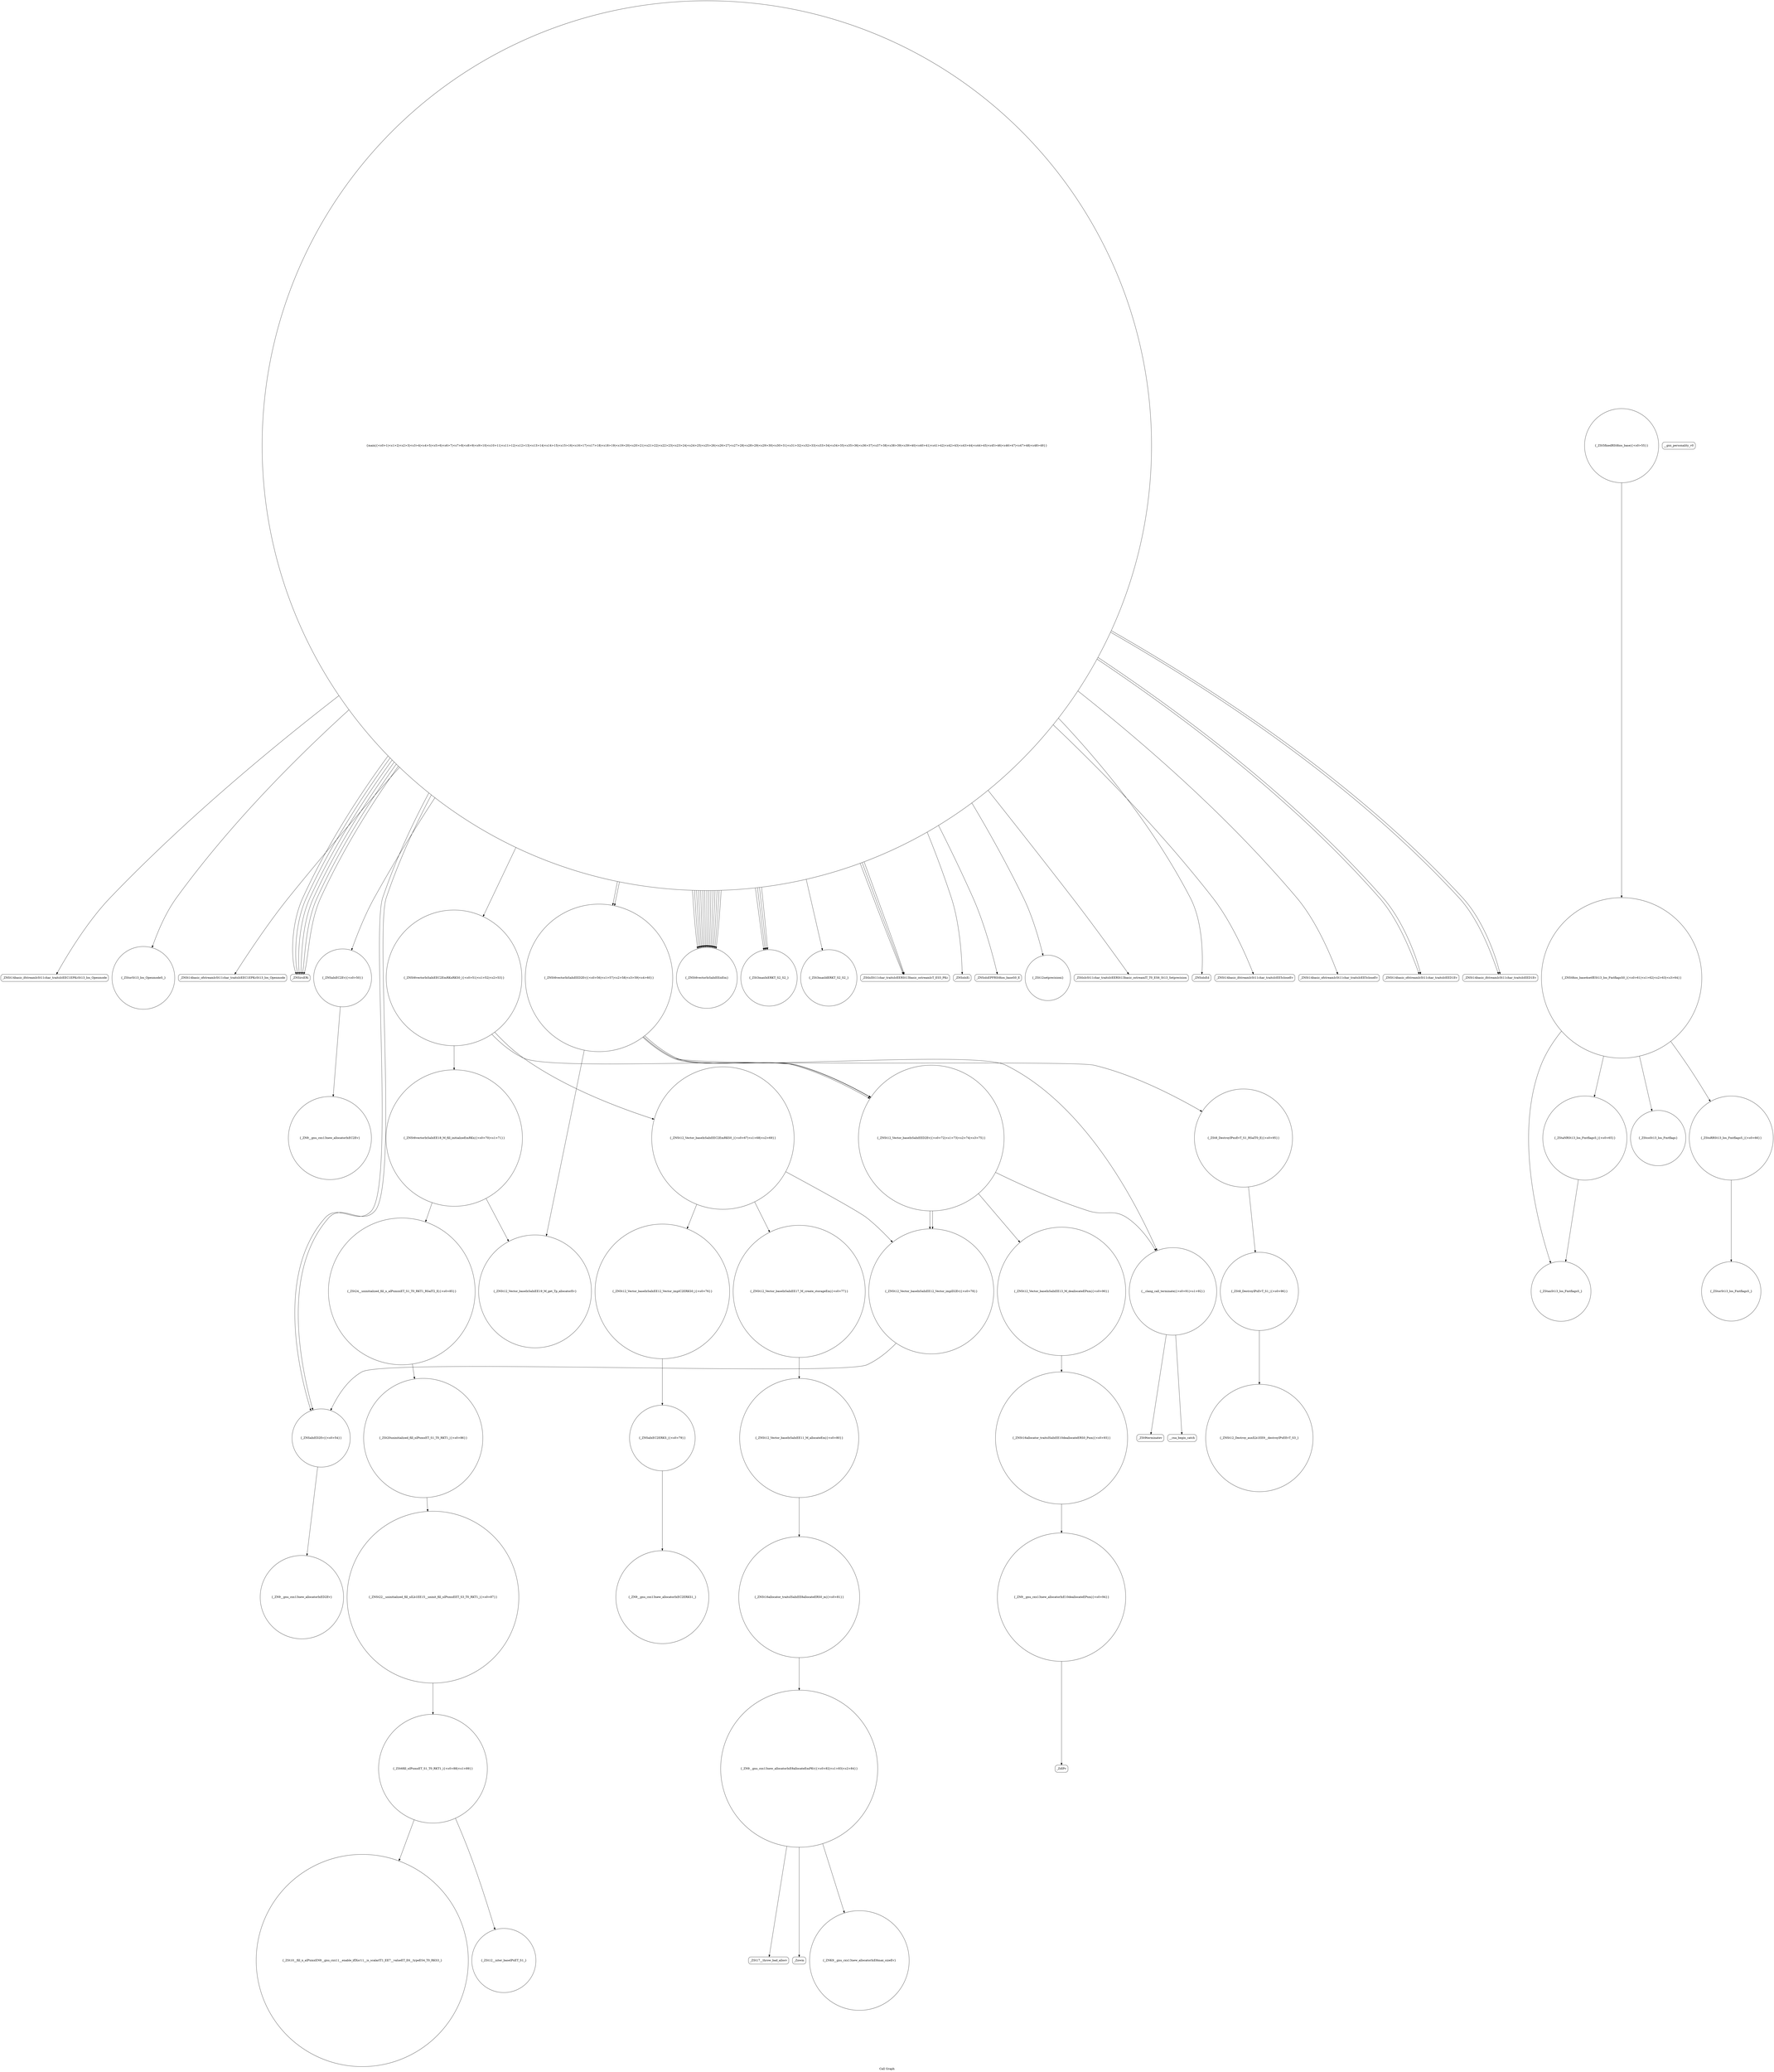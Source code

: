 digraph "Call Graph" {
	label="Call Graph";

	Node0x564b9e579ae0 [shape=record,shape=circle,label="{main|{<s0>1|<s1>2|<s2>3|<s3>4|<s4>5|<s5>6|<s6>7|<s7>8|<s8>9|<s9>10|<s10>11|<s11>12|<s12>13|<s13>14|<s14>15|<s15>16|<s16>17|<s17>18|<s18>19|<s19>20|<s20>21|<s21>22|<s22>23|<s23>24|<s24>25|<s25>26|<s26>27|<s27>28|<s28>29|<s29>30|<s30>31|<s31>32|<s32>33|<s33>34|<s34>35|<s35>36|<s36>37|<s37>38|<s38>39|<s39>40|<s40>41|<s41>42|<s42>43|<s43>44|<s44>45|<s45>46|<s46>47|<s47>48|<s48>49}}"];
	Node0x564b9e579ae0:s0 -> Node0x564b9e579b60[color=black];
	Node0x564b9e579ae0:s1 -> Node0x564b9e579be0[color=black];
	Node0x564b9e579ae0:s2 -> Node0x564b9e579ce0[color=black];
	Node0x564b9e579ae0:s3 -> Node0x564b9e579d60[color=black];
	Node0x564b9e579ae0:s4 -> Node0x564b9e579d60[color=black];
	Node0x564b9e579ae0:s5 -> Node0x564b9e579d60[color=black];
	Node0x564b9e579ae0:s6 -> Node0x564b9e579d60[color=black];
	Node0x564b9e579ae0:s7 -> Node0x564b9e579d60[color=black];
	Node0x564b9e579ae0:s8 -> Node0x564b9e579d60[color=black];
	Node0x564b9e579ae0:s9 -> Node0x564b9e579de0[color=black];
	Node0x564b9e579ae0:s10 -> Node0x564b9e579e60[color=black];
	Node0x564b9e579ae0:s11 -> Node0x564b9e579ee0[color=black];
	Node0x564b9e579ae0:s12 -> Node0x564b9e579f60[color=black];
	Node0x564b9e579ae0:s13 -> Node0x564b9e579f60[color=black];
	Node0x564b9e579ae0:s14 -> Node0x564b9e579ee0[color=black];
	Node0x564b9e579ae0:s15 -> Node0x564b9e579f60[color=black];
	Node0x564b9e579ae0:s16 -> Node0x564b9e579f60[color=black];
	Node0x564b9e579ae0:s17 -> Node0x564b9e579f60[color=black];
	Node0x564b9e579ae0:s18 -> Node0x564b9e579fe0[color=black];
	Node0x564b9e579ae0:s19 -> Node0x564b9e579f60[color=black];
	Node0x564b9e579ae0:s20 -> Node0x564b9e579f60[color=black];
	Node0x564b9e579ae0:s21 -> Node0x564b9e579f60[color=black];
	Node0x564b9e579ae0:s22 -> Node0x564b9e579fe0[color=black];
	Node0x564b9e579ae0:s23 -> Node0x564b9e57a460[color=black];
	Node0x564b9e579ae0:s24 -> Node0x564b9e579f60[color=black];
	Node0x564b9e579ae0:s25 -> Node0x564b9e579f60[color=black];
	Node0x564b9e579ae0:s26 -> Node0x564b9e579f60[color=black];
	Node0x564b9e579ae0:s27 -> Node0x564b9e579f60[color=black];
	Node0x564b9e579ae0:s28 -> Node0x564b9e579f60[color=black];
	Node0x564b9e579ae0:s29 -> Node0x564b9e579f60[color=black];
	Node0x564b9e579ae0:s30 -> Node0x564b9e579fe0[color=black];
	Node0x564b9e579ae0:s31 -> Node0x564b9e579fe0[color=black];
	Node0x564b9e579ae0:s32 -> Node0x564b9e579f60[color=black];
	Node0x564b9e579ae0:s33 -> Node0x564b9e57a060[color=black];
	Node0x564b9e579ae0:s34 -> Node0x564b9e57a0e0[color=black];
	Node0x564b9e579ae0:s35 -> Node0x564b9e57a1e0[color=black];
	Node0x564b9e579ae0:s36 -> Node0x564b9e57a0e0[color=black];
	Node0x564b9e579ae0:s37 -> Node0x564b9e57a260[color=black];
	Node0x564b9e579ae0:s38 -> Node0x564b9e57a360[color=black];
	Node0x564b9e579ae0:s39 -> Node0x564b9e57a160[color=black];
	Node0x564b9e579ae0:s40 -> Node0x564b9e57a3e0[color=black];
	Node0x564b9e579ae0:s41 -> Node0x564b9e57a0e0[color=black];
	Node0x564b9e579ae0:s42 -> Node0x564b9e57a460[color=black];
	Node0x564b9e579ae0:s43 -> Node0x564b9e57a4e0[color=black];
	Node0x564b9e579ae0:s44 -> Node0x564b9e57a560[color=black];
	Node0x564b9e579ae0:s45 -> Node0x564b9e57a5e0[color=black];
	Node0x564b9e579ae0:s46 -> Node0x564b9e57a660[color=black];
	Node0x564b9e579ae0:s47 -> Node0x564b9e57a5e0[color=black];
	Node0x564b9e579ae0:s48 -> Node0x564b9e57a660[color=black];
	Node0x564b9e57b160 [shape=record,shape=Mrecord,label="{_Znwm}"];
	Node0x564b9e579e60 [shape=record,shape=circle,label="{_ZNSt6vectorIxSaIxEEC2EmRKxRKS0_|{<s0>51|<s1>52|<s2>53}}"];
	Node0x564b9e579e60:s0 -> Node0x564b9e57aae0[color=black];
	Node0x564b9e579e60:s1 -> Node0x564b9e57ab60[color=black];
	Node0x564b9e579e60:s2 -> Node0x564b9e57abe0[color=black];
	Node0x564b9e57c500 [shape=record,shape=circle,label="{_ZSt12__niter_baseIPxET_S1_}"];
	Node0x564b9e57a1e0 [shape=record,shape=Mrecord,label="{_ZNSolsEi}"];
	Node0x564b9e57c880 [shape=record,shape=Mrecord,label="{_ZdlPv}"];
	Node0x564b9e57a560 [shape=record,shape=Mrecord,label="{_ZNSt14basic_ofstreamIcSt11char_traitsIcEE5closeEv}"];
	Node0x564b9e57a8e0 [shape=record,shape=circle,label="{_ZStanSt13_Ios_FmtflagsS_}"];
	Node0x564b9e57ac60 [shape=record,shape=circle,label="{_ZNSt12_Vector_baseIxSaIxEE12_Vector_implC2ERKS0_|{<s0>76}}"];
	Node0x564b9e57ac60:s0 -> Node0x564b9e57ade0[color=black];
	Node0x564b9e57afe0 [shape=record,shape=circle,label="{_ZN9__gnu_cxx13new_allocatorIxE8allocateEmPKv|{<s0>82|<s1>83|<s2>84}}"];
	Node0x564b9e57afe0:s0 -> Node0x564b9e57b060[color=black];
	Node0x564b9e57afe0:s1 -> Node0x564b9e57b0e0[color=black];
	Node0x564b9e57afe0:s2 -> Node0x564b9e57b160[color=black];
	Node0x564b9e579ce0 [shape=record,shape=Mrecord,label="{_ZNSt14basic_ofstreamIcSt11char_traitsIcEEC1EPKcSt13_Ios_Openmode}"];
	Node0x564b9e57c380 [shape=record,shape=circle,label="{_ZNSt22__uninitialized_fill_nILb1EE15__uninit_fill_nIPxmxEET_S3_T0_RKT1_|{<s0>87}}"];
	Node0x564b9e57c380:s0 -> Node0x564b9e57c400[color=black];
	Node0x564b9e57a060 [shape=record,shape=circle,label="{_ZSt3maxIdERKT_S2_S2_}"];
	Node0x564b9e57c700 [shape=record,shape=Mrecord,label="{_ZSt9terminatev}"];
	Node0x564b9e57a3e0 [shape=record,shape=Mrecord,label="{_ZNSolsEd}"];
	Node0x564b9e57a760 [shape=record,shape=circle,label="{_ZStaNRSt13_Ios_FmtflagsS_|{<s0>65}}"];
	Node0x564b9e57a760:s0 -> Node0x564b9e57a8e0[color=black];
	Node0x564b9e57aae0 [shape=record,shape=circle,label="{_ZNSt12_Vector_baseIxSaIxEEC2EmRKS0_|{<s0>67|<s1>68|<s2>69}}"];
	Node0x564b9e57aae0:s0 -> Node0x564b9e57ac60[color=black];
	Node0x564b9e57aae0:s1 -> Node0x564b9e57ace0[color=black];
	Node0x564b9e57aae0:s2 -> Node0x564b9e57ad60[color=black];
	Node0x564b9e57ae60 [shape=record,shape=circle,label="{_ZN9__gnu_cxx13new_allocatorIxEC2ERKS1_}"];
	Node0x564b9e579b60 [shape=record,shape=Mrecord,label="{_ZNSt14basic_ifstreamIcSt11char_traitsIcEEC1EPKcSt13_Ios_Openmode}"];
	Node0x564b9e57b1e0 [shape=record,shape=circle,label="{_ZSt24__uninitialized_fill_n_aIPxmxxET_S1_T0_RKT1_RSaIT2_E|{<s0>85}}"];
	Node0x564b9e57b1e0:s0 -> Node0x564b9e57c300[color=black];
	Node0x564b9e579ee0 [shape=record,shape=circle,label="{_ZNSaIxED2Ev|{<s0>54}}"];
	Node0x564b9e579ee0:s0 -> Node0x564b9e57aa60[color=black];
	Node0x564b9e57c580 [shape=record,shape=circle,label="{_ZNSt12_Vector_baseIxSaIxEE13_M_deallocateEPxm|{<s0>90}}"];
	Node0x564b9e57c580:s0 -> Node0x564b9e57c780[color=black];
	Node0x564b9e57a260 [shape=record,shape=Mrecord,label="{_ZNSolsEPFRSt8ios_baseS0_E}"];
	Node0x564b9e57c900 [shape=record,shape=circle,label="{_ZSt8_DestroyIPxxEvT_S1_RSaIT0_E|{<s0>95}}"];
	Node0x564b9e57c900:s0 -> Node0x564b9e57c980[color=black];
	Node0x564b9e57a5e0 [shape=record,shape=Mrecord,label="{_ZNSt14basic_ofstreamIcSt11char_traitsIcEED1Ev}"];
	Node0x564b9e57a960 [shape=record,shape=circle,label="{_ZStorSt13_Ios_FmtflagsS_}"];
	Node0x564b9e57ace0 [shape=record,shape=circle,label="{_ZNSt12_Vector_baseIxSaIxEE17_M_create_storageEm|{<s0>77}}"];
	Node0x564b9e57ace0:s0 -> Node0x564b9e57aee0[color=black];
	Node0x564b9e57b060 [shape=record,shape=circle,label="{_ZNK9__gnu_cxx13new_allocatorIxE8max_sizeEv}"];
	Node0x564b9e579d60 [shape=record,shape=Mrecord,label="{_ZNSirsERi}"];
	Node0x564b9e57c400 [shape=record,shape=circle,label="{_ZSt6fill_nIPxmxET_S1_T0_RKT1_|{<s0>88|<s1>89}}"];
	Node0x564b9e57c400:s0 -> Node0x564b9e57c500[color=black];
	Node0x564b9e57c400:s1 -> Node0x564b9e57c480[color=black];
	Node0x564b9e57a0e0 [shape=record,shape=Mrecord,label="{_ZStlsISt11char_traitsIcEERSt13basic_ostreamIcT_ES5_PKc}"];
	Node0x564b9e57c780 [shape=record,shape=circle,label="{_ZNSt16allocator_traitsISaIxEE10deallocateERS0_Pxm|{<s0>93}}"];
	Node0x564b9e57c780:s0 -> Node0x564b9e57c800[color=black];
	Node0x564b9e57a460 [shape=record,shape=circle,label="{_ZNSt6vectorIxSaIxEED2Ev|{<s0>56|<s1>57|<s2>58|<s3>59|<s4>60}}"];
	Node0x564b9e57a460:s0 -> Node0x564b9e57b260[color=black];
	Node0x564b9e57a460:s1 -> Node0x564b9e57c900[color=black];
	Node0x564b9e57a460:s2 -> Node0x564b9e57abe0[color=black];
	Node0x564b9e57a460:s3 -> Node0x564b9e57abe0[color=black];
	Node0x564b9e57a460:s4 -> Node0x564b9e57c600[color=black];
	Node0x564b9e57a7e0 [shape=record,shape=circle,label="{_ZStcoSt13_Ios_Fmtflags}"];
	Node0x564b9e57ab60 [shape=record,shape=circle,label="{_ZNSt6vectorIxSaIxEE18_M_fill_initializeEmRKx|{<s0>70|<s1>71}}"];
	Node0x564b9e57ab60:s0 -> Node0x564b9e57b260[color=black];
	Node0x564b9e57ab60:s1 -> Node0x564b9e57b1e0[color=black];
	Node0x564b9e57aee0 [shape=record,shape=circle,label="{_ZNSt12_Vector_baseIxSaIxEE11_M_allocateEm|{<s0>80}}"];
	Node0x564b9e57aee0:s0 -> Node0x564b9e57af60[color=black];
	Node0x564b9e579be0 [shape=record,shape=circle,label="{_ZStorSt13_Ios_OpenmodeS_}"];
	Node0x564b9e57b260 [shape=record,shape=circle,label="{_ZNSt12_Vector_baseIxSaIxEE19_M_get_Tp_allocatorEv}"];
	Node0x564b9e579f60 [shape=record,shape=circle,label="{_ZNSt6vectorIxSaIxEEixEm}"];
	Node0x564b9e57c600 [shape=record,shape=circle,label="{__clang_call_terminate|{<s0>91|<s1>92}}"];
	Node0x564b9e57c600:s0 -> Node0x564b9e57c680[color=black];
	Node0x564b9e57c600:s1 -> Node0x564b9e57c700[color=black];
	Node0x564b9e57a2e0 [shape=record,shape=circle,label="{_ZSt5fixedRSt8ios_base|{<s0>55}}"];
	Node0x564b9e57a2e0:s0 -> Node0x564b9e57a6e0[color=black];
	Node0x564b9e57c980 [shape=record,shape=circle,label="{_ZSt8_DestroyIPxEvT_S1_|{<s0>96}}"];
	Node0x564b9e57c980:s0 -> Node0x564b9e57ca00[color=black];
	Node0x564b9e57a660 [shape=record,shape=Mrecord,label="{_ZNSt14basic_ifstreamIcSt11char_traitsIcEED1Ev}"];
	Node0x564b9e57a9e0 [shape=record,shape=circle,label="{_ZN9__gnu_cxx13new_allocatorIxEC2Ev}"];
	Node0x564b9e57ad60 [shape=record,shape=circle,label="{_ZNSt12_Vector_baseIxSaIxEE12_Vector_implD2Ev|{<s0>78}}"];
	Node0x564b9e57ad60:s0 -> Node0x564b9e579ee0[color=black];
	Node0x564b9e57b0e0 [shape=record,shape=Mrecord,label="{_ZSt17__throw_bad_allocv}"];
	Node0x564b9e579de0 [shape=record,shape=circle,label="{_ZNSaIxEC2Ev|{<s0>50}}"];
	Node0x564b9e579de0:s0 -> Node0x564b9e57a9e0[color=black];
	Node0x564b9e57c480 [shape=record,shape=circle,label="{_ZSt10__fill_n_aIPxmxEN9__gnu_cxx11__enable_ifIXsr11__is_scalarIT1_EE7__valueET_E6__typeES4_T0_RKS3_}"];
	Node0x564b9e57a160 [shape=record,shape=Mrecord,label="{_ZStlsIcSt11char_traitsIcEERSt13basic_ostreamIT_T0_ES6_St13_Setprecision}"];
	Node0x564b9e57c800 [shape=record,shape=circle,label="{_ZN9__gnu_cxx13new_allocatorIxE10deallocateEPxm|{<s0>94}}"];
	Node0x564b9e57c800:s0 -> Node0x564b9e57c880[color=black];
	Node0x564b9e57a4e0 [shape=record,shape=Mrecord,label="{_ZNSt14basic_ifstreamIcSt11char_traitsIcEE5closeEv}"];
	Node0x564b9e57a860 [shape=record,shape=circle,label="{_ZStoRRSt13_Ios_FmtflagsS_|{<s0>66}}"];
	Node0x564b9e57a860:s0 -> Node0x564b9e57a960[color=black];
	Node0x564b9e57abe0 [shape=record,shape=circle,label="{_ZNSt12_Vector_baseIxSaIxEED2Ev|{<s0>72|<s1>73|<s2>74|<s3>75}}"];
	Node0x564b9e57abe0:s0 -> Node0x564b9e57c580[color=black];
	Node0x564b9e57abe0:s1 -> Node0x564b9e57ad60[color=black];
	Node0x564b9e57abe0:s2 -> Node0x564b9e57ad60[color=black];
	Node0x564b9e57abe0:s3 -> Node0x564b9e57c600[color=black];
	Node0x564b9e57af60 [shape=record,shape=circle,label="{_ZNSt16allocator_traitsISaIxEE8allocateERS0_m|{<s0>81}}"];
	Node0x564b9e57af60:s0 -> Node0x564b9e57afe0[color=black];
	Node0x564b9e579c60 [shape=record,shape=Mrecord,label="{__gxx_personality_v0}"];
	Node0x564b9e57c300 [shape=record,shape=circle,label="{_ZSt20uninitialized_fill_nIPxmxET_S1_T0_RKT1_|{<s0>86}}"];
	Node0x564b9e57c300:s0 -> Node0x564b9e57c380[color=black];
	Node0x564b9e579fe0 [shape=record,shape=circle,label="{_ZSt3maxIxERKT_S2_S2_}"];
	Node0x564b9e57c680 [shape=record,shape=Mrecord,label="{__cxa_begin_catch}"];
	Node0x564b9e57a360 [shape=record,shape=circle,label="{_ZSt12setprecisioni}"];
	Node0x564b9e57ca00 [shape=record,shape=circle,label="{_ZNSt12_Destroy_auxILb1EE9__destroyIPxEEvT_S3_}"];
	Node0x564b9e57a6e0 [shape=record,shape=circle,label="{_ZNSt8ios_base4setfESt13_Ios_FmtflagsS0_|{<s0>61|<s1>62|<s2>63|<s3>64}}"];
	Node0x564b9e57a6e0:s0 -> Node0x564b9e57a7e0[color=black];
	Node0x564b9e57a6e0:s1 -> Node0x564b9e57a760[color=black];
	Node0x564b9e57a6e0:s2 -> Node0x564b9e57a8e0[color=black];
	Node0x564b9e57a6e0:s3 -> Node0x564b9e57a860[color=black];
	Node0x564b9e57aa60 [shape=record,shape=circle,label="{_ZN9__gnu_cxx13new_allocatorIxED2Ev}"];
	Node0x564b9e57ade0 [shape=record,shape=circle,label="{_ZNSaIxEC2ERKS_|{<s0>79}}"];
	Node0x564b9e57ade0:s0 -> Node0x564b9e57ae60[color=black];
}
